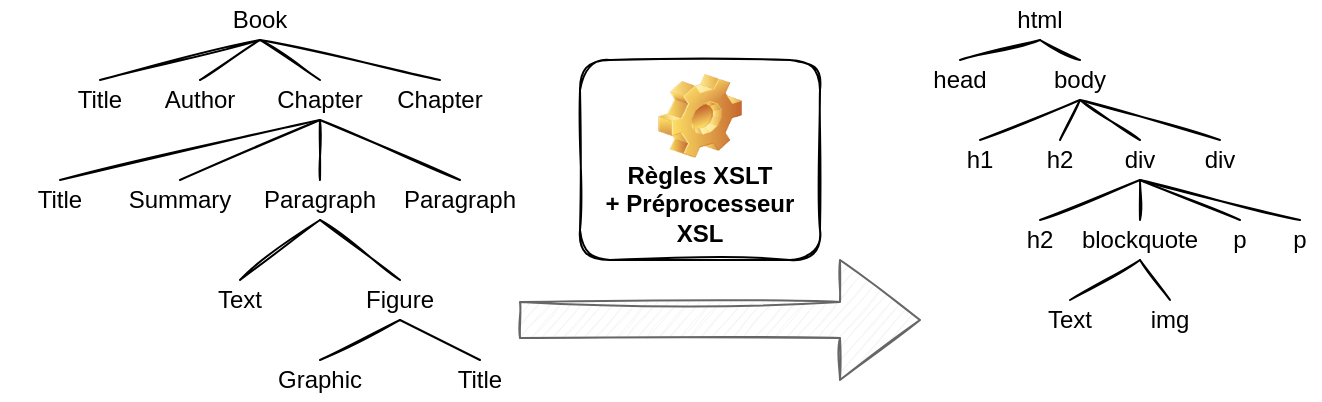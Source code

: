 <mxfile version="13.6.10" type="device"><diagram id="LXRGZDOs9V-6i6G0uK4t" name="Page-1"><mxGraphModel dx="1426" dy="803" grid="1" gridSize="10" guides="1" tooltips="1" connect="1" arrows="1" fold="1" page="1" pageScale="1" pageWidth="827" pageHeight="1169" math="0" shadow="0"><root><mxCell id="0"/><mxCell id="1" parent="0"/><mxCell id="Fz7saLD9KdmsDjgt9MtQ-127" value="" style="shape=singleArrow;whiteSpace=wrap;html=1;fillColor=#f5f5f5;strokeColor=#666666;fontColor=#333333;sketch=1;" vertex="1" parent="1"><mxGeometry x="390" y="340" width="200" height="60" as="geometry"/></mxCell><mxCell id="Fz7saLD9KdmsDjgt9MtQ-9" value="Title" style="text;html=1;strokeColor=none;fillColor=none;align=center;verticalAlign=middle;whiteSpace=wrap;rounded=0;sketch=1;" vertex="1" parent="1"><mxGeometry x="130" y="300" width="60" height="20" as="geometry"/></mxCell><mxCell id="Fz7saLD9KdmsDjgt9MtQ-13" value="Title" style="text;html=1;strokeColor=none;fillColor=none;align=center;verticalAlign=middle;whiteSpace=wrap;rounded=0;sketch=1;" vertex="1" parent="1"><mxGeometry x="340" y="390" width="60" height="20" as="geometry"/></mxCell><mxCell id="Fz7saLD9KdmsDjgt9MtQ-26" value="&lt;div&gt;Règles XSLT&lt;/div&gt;&lt;div&gt;+ Préprocesseur XSL&lt;br&gt;&lt;/div&gt;" style="label;whiteSpace=wrap;html=1;align=center;verticalAlign=bottom;spacingLeft=0;spacingBottom=4;imageAlign=center;imageVerticalAlign=top;image=img/clipart/Gear_128x128.png;sketch=1;" vertex="1" parent="1"><mxGeometry x="420" y="240" width="120" height="100" as="geometry"/></mxCell><mxCell id="Fz7saLD9KdmsDjgt9MtQ-51" value="" style="group;sketch=1;" vertex="1" connectable="0" parent="1"><mxGeometry x="160" y="210" width="230" height="200" as="geometry"/></mxCell><mxCell id="Fz7saLD9KdmsDjgt9MtQ-1" value="Book" style="text;html=1;strokeColor=none;fillColor=none;align=center;verticalAlign=middle;whiteSpace=wrap;rounded=0;sketch=1;" vertex="1" parent="Fz7saLD9KdmsDjgt9MtQ-51"><mxGeometry x="80" width="40" height="20" as="geometry"/></mxCell><mxCell id="Fz7saLD9KdmsDjgt9MtQ-2" value="Title" style="text;html=1;strokeColor=none;fillColor=none;align=center;verticalAlign=middle;whiteSpace=wrap;rounded=0;sketch=1;" vertex="1" parent="Fz7saLD9KdmsDjgt9MtQ-51"><mxGeometry y="40" width="40" height="20" as="geometry"/></mxCell><mxCell id="Fz7saLD9KdmsDjgt9MtQ-14" style="rounded=0;orthogonalLoop=1;jettySize=auto;html=1;exitX=0.5;exitY=1;exitDx=0;exitDy=0;entryX=0.5;entryY=0;entryDx=0;entryDy=0;endArrow=none;endFill=0;sketch=1;" edge="1" parent="Fz7saLD9KdmsDjgt9MtQ-51" source="Fz7saLD9KdmsDjgt9MtQ-1" target="Fz7saLD9KdmsDjgt9MtQ-2"><mxGeometry relative="1" as="geometry"/></mxCell><mxCell id="Fz7saLD9KdmsDjgt9MtQ-3" value="Author" style="text;html=1;strokeColor=none;fillColor=none;align=center;verticalAlign=middle;whiteSpace=wrap;rounded=0;sketch=1;" vertex="1" parent="Fz7saLD9KdmsDjgt9MtQ-51"><mxGeometry x="50" y="40" width="40" height="20" as="geometry"/></mxCell><mxCell id="Fz7saLD9KdmsDjgt9MtQ-15" style="edgeStyle=none;rounded=0;orthogonalLoop=1;jettySize=auto;html=1;exitX=0.5;exitY=1;exitDx=0;exitDy=0;entryX=0.5;entryY=0;entryDx=0;entryDy=0;endArrow=none;endFill=0;sketch=1;" edge="1" parent="Fz7saLD9KdmsDjgt9MtQ-51" source="Fz7saLD9KdmsDjgt9MtQ-1" target="Fz7saLD9KdmsDjgt9MtQ-3"><mxGeometry relative="1" as="geometry"/></mxCell><mxCell id="Fz7saLD9KdmsDjgt9MtQ-4" value="Chapter" style="text;html=1;strokeColor=none;fillColor=none;align=center;verticalAlign=middle;whiteSpace=wrap;rounded=0;sketch=1;" vertex="1" parent="Fz7saLD9KdmsDjgt9MtQ-51"><mxGeometry x="100" y="40" width="60" height="20" as="geometry"/></mxCell><mxCell id="Fz7saLD9KdmsDjgt9MtQ-16" style="edgeStyle=none;rounded=0;orthogonalLoop=1;jettySize=auto;html=1;exitX=0.5;exitY=1;exitDx=0;exitDy=0;entryX=0.5;entryY=0;entryDx=0;entryDy=0;endArrow=none;endFill=0;sketch=1;" edge="1" parent="Fz7saLD9KdmsDjgt9MtQ-51" source="Fz7saLD9KdmsDjgt9MtQ-1" target="Fz7saLD9KdmsDjgt9MtQ-4"><mxGeometry relative="1" as="geometry"/></mxCell><mxCell id="Fz7saLD9KdmsDjgt9MtQ-5" value="Chapter" style="text;html=1;strokeColor=none;fillColor=none;align=center;verticalAlign=middle;whiteSpace=wrap;rounded=0;sketch=1;" vertex="1" parent="Fz7saLD9KdmsDjgt9MtQ-51"><mxGeometry x="160" y="40" width="60" height="20" as="geometry"/></mxCell><mxCell id="Fz7saLD9KdmsDjgt9MtQ-17" style="edgeStyle=none;rounded=0;orthogonalLoop=1;jettySize=auto;html=1;exitX=0.5;exitY=1;exitDx=0;exitDy=0;entryX=0.5;entryY=0;entryDx=0;entryDy=0;endArrow=none;endFill=0;sketch=1;" edge="1" parent="Fz7saLD9KdmsDjgt9MtQ-51" source="Fz7saLD9KdmsDjgt9MtQ-1" target="Fz7saLD9KdmsDjgt9MtQ-5"><mxGeometry relative="1" as="geometry"/></mxCell><mxCell id="Fz7saLD9KdmsDjgt9MtQ-6" value="Paragraph" style="text;html=1;strokeColor=none;fillColor=none;align=center;verticalAlign=middle;whiteSpace=wrap;rounded=0;sketch=1;" vertex="1" parent="Fz7saLD9KdmsDjgt9MtQ-51"><mxGeometry x="100" y="90" width="60" height="20" as="geometry"/></mxCell><mxCell id="Fz7saLD9KdmsDjgt9MtQ-20" style="edgeStyle=none;rounded=0;orthogonalLoop=1;jettySize=auto;html=1;exitX=0.5;exitY=1;exitDx=0;exitDy=0;entryX=0.5;entryY=0;entryDx=0;entryDy=0;endArrow=none;endFill=0;sketch=1;" edge="1" parent="Fz7saLD9KdmsDjgt9MtQ-51" source="Fz7saLD9KdmsDjgt9MtQ-4" target="Fz7saLD9KdmsDjgt9MtQ-6"><mxGeometry relative="1" as="geometry"/></mxCell><mxCell id="Fz7saLD9KdmsDjgt9MtQ-7" value="Paragraph" style="text;html=1;strokeColor=none;fillColor=none;align=center;verticalAlign=middle;whiteSpace=wrap;rounded=0;sketch=1;" vertex="1" parent="Fz7saLD9KdmsDjgt9MtQ-51"><mxGeometry x="170" y="90" width="60" height="20" as="geometry"/></mxCell><mxCell id="Fz7saLD9KdmsDjgt9MtQ-21" style="edgeStyle=none;rounded=0;orthogonalLoop=1;jettySize=auto;html=1;exitX=0.5;exitY=1;exitDx=0;exitDy=0;entryX=0.5;entryY=0;entryDx=0;entryDy=0;endArrow=none;endFill=0;sketch=1;" edge="1" parent="Fz7saLD9KdmsDjgt9MtQ-51" source="Fz7saLD9KdmsDjgt9MtQ-4" target="Fz7saLD9KdmsDjgt9MtQ-7"><mxGeometry relative="1" as="geometry"/></mxCell><mxCell id="Fz7saLD9KdmsDjgt9MtQ-8" value="Summary" style="text;html=1;strokeColor=none;fillColor=none;align=center;verticalAlign=middle;whiteSpace=wrap;rounded=0;sketch=1;" vertex="1" parent="Fz7saLD9KdmsDjgt9MtQ-51"><mxGeometry x="30" y="90" width="60" height="20" as="geometry"/></mxCell><mxCell id="Fz7saLD9KdmsDjgt9MtQ-19" style="edgeStyle=none;rounded=0;orthogonalLoop=1;jettySize=auto;html=1;exitX=0.5;exitY=1;exitDx=0;exitDy=0;entryX=0.5;entryY=0;entryDx=0;entryDy=0;endArrow=none;endFill=0;sketch=1;" edge="1" parent="Fz7saLD9KdmsDjgt9MtQ-51" source="Fz7saLD9KdmsDjgt9MtQ-4" target="Fz7saLD9KdmsDjgt9MtQ-8"><mxGeometry relative="1" as="geometry"/></mxCell><mxCell id="Fz7saLD9KdmsDjgt9MtQ-10" value="Figure" style="text;html=1;strokeColor=none;fillColor=none;align=center;verticalAlign=middle;whiteSpace=wrap;rounded=0;sketch=1;" vertex="1" parent="Fz7saLD9KdmsDjgt9MtQ-51"><mxGeometry x="140" y="140" width="60" height="20" as="geometry"/></mxCell><mxCell id="Fz7saLD9KdmsDjgt9MtQ-23" style="edgeStyle=none;rounded=0;orthogonalLoop=1;jettySize=auto;html=1;exitX=0.5;exitY=1;exitDx=0;exitDy=0;entryX=0.5;entryY=0;entryDx=0;entryDy=0;endArrow=none;endFill=0;sketch=1;" edge="1" parent="Fz7saLD9KdmsDjgt9MtQ-51" source="Fz7saLD9KdmsDjgt9MtQ-6" target="Fz7saLD9KdmsDjgt9MtQ-10"><mxGeometry relative="1" as="geometry"/></mxCell><mxCell id="Fz7saLD9KdmsDjgt9MtQ-11" value="Text" style="text;html=1;strokeColor=none;fillColor=none;align=center;verticalAlign=middle;whiteSpace=wrap;rounded=0;sketch=1;" vertex="1" parent="Fz7saLD9KdmsDjgt9MtQ-51"><mxGeometry x="60" y="140" width="60" height="20" as="geometry"/></mxCell><mxCell id="Fz7saLD9KdmsDjgt9MtQ-22" style="edgeStyle=none;rounded=0;orthogonalLoop=1;jettySize=auto;html=1;exitX=0.5;exitY=1;exitDx=0;exitDy=0;entryX=0.5;entryY=0;entryDx=0;entryDy=0;endArrow=none;endFill=0;sketch=1;" edge="1" parent="Fz7saLD9KdmsDjgt9MtQ-51" source="Fz7saLD9KdmsDjgt9MtQ-6" target="Fz7saLD9KdmsDjgt9MtQ-11"><mxGeometry relative="1" as="geometry"/></mxCell><mxCell id="Fz7saLD9KdmsDjgt9MtQ-12" value="Graphic" style="text;html=1;strokeColor=none;fillColor=none;align=center;verticalAlign=middle;whiteSpace=wrap;rounded=0;sketch=1;" vertex="1" parent="Fz7saLD9KdmsDjgt9MtQ-51"><mxGeometry x="100" y="180" width="60" height="20" as="geometry"/></mxCell><mxCell id="Fz7saLD9KdmsDjgt9MtQ-24" style="edgeStyle=none;rounded=0;orthogonalLoop=1;jettySize=auto;html=1;exitX=0.5;exitY=1;exitDx=0;exitDy=0;entryX=0.5;entryY=0;entryDx=0;entryDy=0;endArrow=none;endFill=0;sketch=1;" edge="1" parent="Fz7saLD9KdmsDjgt9MtQ-51" source="Fz7saLD9KdmsDjgt9MtQ-10" target="Fz7saLD9KdmsDjgt9MtQ-12"><mxGeometry relative="1" as="geometry"/></mxCell><mxCell id="Fz7saLD9KdmsDjgt9MtQ-18" style="edgeStyle=none;rounded=0;orthogonalLoop=1;jettySize=auto;html=1;exitX=0.5;exitY=1;exitDx=0;exitDy=0;entryX=0.5;entryY=0;entryDx=0;entryDy=0;endArrow=none;endFill=0;sketch=1;" edge="1" parent="1" source="Fz7saLD9KdmsDjgt9MtQ-4" target="Fz7saLD9KdmsDjgt9MtQ-9"><mxGeometry relative="1" as="geometry"/></mxCell><mxCell id="Fz7saLD9KdmsDjgt9MtQ-25" style="edgeStyle=none;rounded=0;orthogonalLoop=1;jettySize=auto;html=1;exitX=0.5;exitY=1;exitDx=0;exitDy=0;entryX=0.5;entryY=0;entryDx=0;entryDy=0;endArrow=none;endFill=0;sketch=1;" edge="1" parent="1" source="Fz7saLD9KdmsDjgt9MtQ-10" target="Fz7saLD9KdmsDjgt9MtQ-13"><mxGeometry relative="1" as="geometry"/></mxCell><mxCell id="Fz7saLD9KdmsDjgt9MtQ-125" value="" style="group;sketch=1;" vertex="1" connectable="0" parent="1"><mxGeometry x="590" y="210" width="200" height="170" as="geometry"/></mxCell><mxCell id="Fz7saLD9KdmsDjgt9MtQ-98" value="html" style="text;html=1;strokeColor=none;fillColor=none;align=center;verticalAlign=middle;whiteSpace=wrap;rounded=0;sketch=1;" vertex="1" parent="Fz7saLD9KdmsDjgt9MtQ-125"><mxGeometry x="40" width="40" height="20" as="geometry"/></mxCell><mxCell id="Fz7saLD9KdmsDjgt9MtQ-99" value="head" style="text;html=1;strokeColor=none;fillColor=none;align=center;verticalAlign=middle;whiteSpace=wrap;rounded=0;sketch=1;" vertex="1" parent="Fz7saLD9KdmsDjgt9MtQ-125"><mxGeometry y="30" width="40" height="20" as="geometry"/></mxCell><mxCell id="Fz7saLD9KdmsDjgt9MtQ-113" style="edgeStyle=none;rounded=0;orthogonalLoop=1;jettySize=auto;html=1;exitX=0.5;exitY=1;exitDx=0;exitDy=0;entryX=0.5;entryY=0;entryDx=0;entryDy=0;endArrow=none;endFill=0;sketch=1;" edge="1" parent="Fz7saLD9KdmsDjgt9MtQ-125" source="Fz7saLD9KdmsDjgt9MtQ-98" target="Fz7saLD9KdmsDjgt9MtQ-99"><mxGeometry relative="1" as="geometry"/></mxCell><mxCell id="Fz7saLD9KdmsDjgt9MtQ-100" value="body" style="text;html=1;strokeColor=none;fillColor=none;align=center;verticalAlign=middle;whiteSpace=wrap;rounded=0;sketch=1;" vertex="1" parent="Fz7saLD9KdmsDjgt9MtQ-125"><mxGeometry x="60" y="30" width="40" height="20" as="geometry"/></mxCell><mxCell id="Fz7saLD9KdmsDjgt9MtQ-114" style="edgeStyle=none;rounded=0;orthogonalLoop=1;jettySize=auto;html=1;exitX=0.5;exitY=1;exitDx=0;exitDy=0;entryX=0.5;entryY=0;entryDx=0;entryDy=0;endArrow=none;endFill=0;sketch=1;" edge="1" parent="Fz7saLD9KdmsDjgt9MtQ-125" source="Fz7saLD9KdmsDjgt9MtQ-98" target="Fz7saLD9KdmsDjgt9MtQ-100"><mxGeometry relative="1" as="geometry"/></mxCell><mxCell id="Fz7saLD9KdmsDjgt9MtQ-101" value="h1" style="text;html=1;strokeColor=none;fillColor=none;align=center;verticalAlign=middle;whiteSpace=wrap;rounded=0;sketch=1;" vertex="1" parent="Fz7saLD9KdmsDjgt9MtQ-125"><mxGeometry x="10" y="70" width="40" height="20" as="geometry"/></mxCell><mxCell id="Fz7saLD9KdmsDjgt9MtQ-115" style="edgeStyle=none;rounded=0;orthogonalLoop=1;jettySize=auto;html=1;exitX=0.5;exitY=1;exitDx=0;exitDy=0;entryX=0.5;entryY=0;entryDx=0;entryDy=0;endArrow=none;endFill=0;sketch=1;" edge="1" parent="Fz7saLD9KdmsDjgt9MtQ-125" source="Fz7saLD9KdmsDjgt9MtQ-100" target="Fz7saLD9KdmsDjgt9MtQ-101"><mxGeometry relative="1" as="geometry"/></mxCell><mxCell id="Fz7saLD9KdmsDjgt9MtQ-103" value="div" style="text;html=1;strokeColor=none;fillColor=none;align=center;verticalAlign=middle;whiteSpace=wrap;rounded=0;sketch=1;" vertex="1" parent="Fz7saLD9KdmsDjgt9MtQ-125"><mxGeometry x="90" y="70" width="40" height="20" as="geometry"/></mxCell><mxCell id="Fz7saLD9KdmsDjgt9MtQ-117" style="edgeStyle=none;rounded=0;orthogonalLoop=1;jettySize=auto;html=1;exitX=0.5;exitY=1;exitDx=0;exitDy=0;entryX=0.5;entryY=0;entryDx=0;entryDy=0;endArrow=none;endFill=0;sketch=1;" edge="1" parent="Fz7saLD9KdmsDjgt9MtQ-125" source="Fz7saLD9KdmsDjgt9MtQ-100" target="Fz7saLD9KdmsDjgt9MtQ-103"><mxGeometry relative="1" as="geometry"/></mxCell><mxCell id="Fz7saLD9KdmsDjgt9MtQ-104" value="h2" style="text;html=1;strokeColor=none;fillColor=none;align=center;verticalAlign=middle;whiteSpace=wrap;rounded=0;sketch=1;" vertex="1" parent="Fz7saLD9KdmsDjgt9MtQ-125"><mxGeometry x="50" y="70" width="40" height="20" as="geometry"/></mxCell><mxCell id="Fz7saLD9KdmsDjgt9MtQ-116" style="edgeStyle=none;rounded=0;orthogonalLoop=1;jettySize=auto;html=1;exitX=0.5;exitY=1;exitDx=0;exitDy=0;entryX=0.5;entryY=0;entryDx=0;entryDy=0;endArrow=none;endFill=0;sketch=1;" edge="1" parent="Fz7saLD9KdmsDjgt9MtQ-125" source="Fz7saLD9KdmsDjgt9MtQ-100" target="Fz7saLD9KdmsDjgt9MtQ-104"><mxGeometry relative="1" as="geometry"/></mxCell><mxCell id="Fz7saLD9KdmsDjgt9MtQ-105" value="div" style="text;html=1;strokeColor=none;fillColor=none;align=center;verticalAlign=middle;whiteSpace=wrap;rounded=0;sketch=1;" vertex="1" parent="Fz7saLD9KdmsDjgt9MtQ-125"><mxGeometry x="130" y="70" width="40" height="20" as="geometry"/></mxCell><mxCell id="Fz7saLD9KdmsDjgt9MtQ-118" style="edgeStyle=none;rounded=0;orthogonalLoop=1;jettySize=auto;html=1;exitX=0.5;exitY=1;exitDx=0;exitDy=0;entryX=0.5;entryY=0;entryDx=0;entryDy=0;endArrow=none;endFill=0;sketch=1;" edge="1" parent="Fz7saLD9KdmsDjgt9MtQ-125" source="Fz7saLD9KdmsDjgt9MtQ-100" target="Fz7saLD9KdmsDjgt9MtQ-105"><mxGeometry relative="1" as="geometry"/></mxCell><mxCell id="Fz7saLD9KdmsDjgt9MtQ-107" value="h2" style="text;html=1;strokeColor=none;fillColor=none;align=center;verticalAlign=middle;whiteSpace=wrap;rounded=0;sketch=1;" vertex="1" parent="Fz7saLD9KdmsDjgt9MtQ-125"><mxGeometry x="40" y="110" width="40" height="20" as="geometry"/></mxCell><mxCell id="Fz7saLD9KdmsDjgt9MtQ-119" style="edgeStyle=none;rounded=0;orthogonalLoop=1;jettySize=auto;html=1;exitX=0.5;exitY=1;exitDx=0;exitDy=0;entryX=0.5;entryY=0;entryDx=0;entryDy=0;endArrow=none;endFill=0;sketch=1;" edge="1" parent="Fz7saLD9KdmsDjgt9MtQ-125" source="Fz7saLD9KdmsDjgt9MtQ-103" target="Fz7saLD9KdmsDjgt9MtQ-107"><mxGeometry relative="1" as="geometry"/></mxCell><mxCell id="Fz7saLD9KdmsDjgt9MtQ-108" value="blockquote" style="text;html=1;strokeColor=none;fillColor=none;align=center;verticalAlign=middle;whiteSpace=wrap;rounded=0;sketch=1;" vertex="1" parent="Fz7saLD9KdmsDjgt9MtQ-125"><mxGeometry x="70" y="110" width="80" height="20" as="geometry"/></mxCell><mxCell id="Fz7saLD9KdmsDjgt9MtQ-120" style="edgeStyle=none;rounded=0;orthogonalLoop=1;jettySize=auto;html=1;exitX=0.5;exitY=1;exitDx=0;exitDy=0;entryX=0.5;entryY=0;entryDx=0;entryDy=0;endArrow=none;endFill=0;sketch=1;" edge="1" parent="Fz7saLD9KdmsDjgt9MtQ-125" source="Fz7saLD9KdmsDjgt9MtQ-103" target="Fz7saLD9KdmsDjgt9MtQ-108"><mxGeometry relative="1" as="geometry"/></mxCell><mxCell id="Fz7saLD9KdmsDjgt9MtQ-109" value="p" style="text;html=1;strokeColor=none;fillColor=none;align=center;verticalAlign=middle;whiteSpace=wrap;rounded=0;sketch=1;" vertex="1" parent="Fz7saLD9KdmsDjgt9MtQ-125"><mxGeometry x="150" y="110" width="20" height="20" as="geometry"/></mxCell><mxCell id="Fz7saLD9KdmsDjgt9MtQ-121" style="edgeStyle=none;rounded=0;orthogonalLoop=1;jettySize=auto;html=1;exitX=0.5;exitY=1;exitDx=0;exitDy=0;entryX=0.5;entryY=0;entryDx=0;entryDy=0;endArrow=none;endFill=0;sketch=1;" edge="1" parent="Fz7saLD9KdmsDjgt9MtQ-125" source="Fz7saLD9KdmsDjgt9MtQ-103" target="Fz7saLD9KdmsDjgt9MtQ-109"><mxGeometry relative="1" as="geometry"/></mxCell><mxCell id="Fz7saLD9KdmsDjgt9MtQ-110" value="p" style="text;html=1;strokeColor=none;fillColor=none;align=center;verticalAlign=middle;whiteSpace=wrap;rounded=0;sketch=1;" vertex="1" parent="Fz7saLD9KdmsDjgt9MtQ-125"><mxGeometry x="180" y="110" width="20" height="20" as="geometry"/></mxCell><mxCell id="Fz7saLD9KdmsDjgt9MtQ-122" style="edgeStyle=none;rounded=0;orthogonalLoop=1;jettySize=auto;html=1;exitX=0.5;exitY=1;exitDx=0;exitDy=0;entryX=0.5;entryY=0;entryDx=0;entryDy=0;endArrow=none;endFill=0;sketch=1;" edge="1" parent="Fz7saLD9KdmsDjgt9MtQ-125" source="Fz7saLD9KdmsDjgt9MtQ-103" target="Fz7saLD9KdmsDjgt9MtQ-110"><mxGeometry relative="1" as="geometry"/></mxCell><mxCell id="Fz7saLD9KdmsDjgt9MtQ-111" value="Text" style="text;html=1;strokeColor=none;fillColor=none;align=center;verticalAlign=middle;whiteSpace=wrap;rounded=0;sketch=1;" vertex="1" parent="Fz7saLD9KdmsDjgt9MtQ-125"><mxGeometry x="50" y="150" width="50" height="20" as="geometry"/></mxCell><mxCell id="Fz7saLD9KdmsDjgt9MtQ-123" style="edgeStyle=none;rounded=0;orthogonalLoop=1;jettySize=auto;html=1;exitX=0.5;exitY=1;exitDx=0;exitDy=0;entryX=0.5;entryY=0;entryDx=0;entryDy=0;endArrow=none;endFill=0;sketch=1;" edge="1" parent="Fz7saLD9KdmsDjgt9MtQ-125" source="Fz7saLD9KdmsDjgt9MtQ-108" target="Fz7saLD9KdmsDjgt9MtQ-111"><mxGeometry relative="1" as="geometry"/></mxCell><mxCell id="Fz7saLD9KdmsDjgt9MtQ-112" value="img" style="text;html=1;strokeColor=none;fillColor=none;align=center;verticalAlign=middle;whiteSpace=wrap;rounded=0;sketch=1;" vertex="1" parent="Fz7saLD9KdmsDjgt9MtQ-125"><mxGeometry x="100" y="150" width="50" height="20" as="geometry"/></mxCell><mxCell id="Fz7saLD9KdmsDjgt9MtQ-124" style="edgeStyle=none;rounded=0;orthogonalLoop=1;jettySize=auto;html=1;exitX=0.5;exitY=1;exitDx=0;exitDy=0;entryX=0.5;entryY=0;entryDx=0;entryDy=0;endArrow=none;endFill=0;sketch=1;" edge="1" parent="Fz7saLD9KdmsDjgt9MtQ-125" source="Fz7saLD9KdmsDjgt9MtQ-108" target="Fz7saLD9KdmsDjgt9MtQ-112"><mxGeometry relative="1" as="geometry"/></mxCell></root></mxGraphModel></diagram></mxfile>